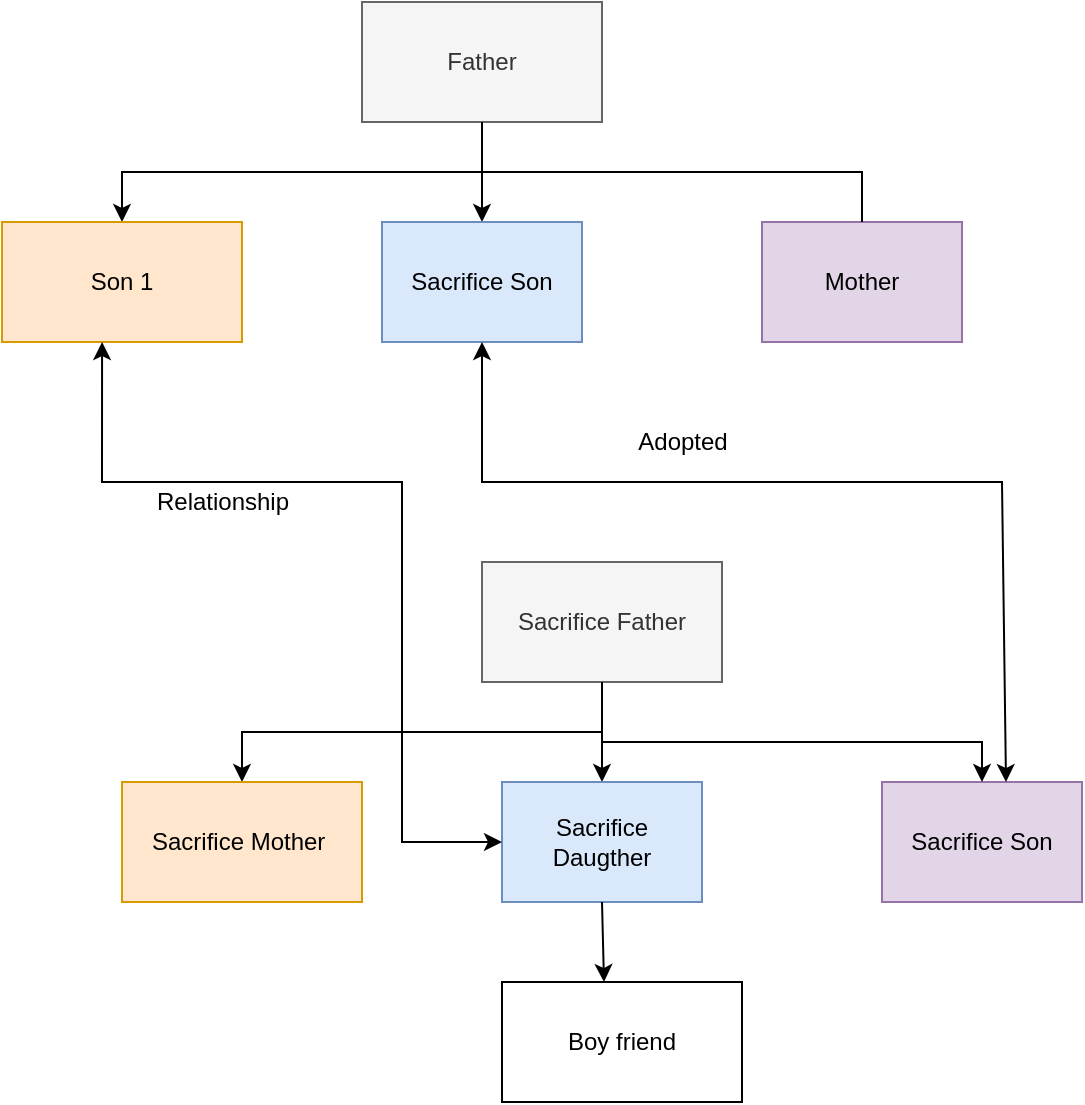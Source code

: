 <mxfile version="20.0.3" type="github" pages="2">
  <diagram id="870bee5f-fca8-f7f1-4fa7-7f8322daee49" name="Simple tree">
    <mxGraphModel dx="868" dy="488" grid="1" gridSize="10" guides="1" tooltips="1" connect="1" arrows="1" fold="1" page="1" pageScale="1" pageWidth="850" pageHeight="1100" math="0" shadow="0">
      <root>
        <mxCell id="0" />
        <mxCell id="1" parent="0" />
        <mxCell id="6b2df6da06c5d395-3" value="" style="edgeStyle=orthogonalEdgeStyle;rounded=0;html=1;jettySize=auto;orthogonalLoop=1;exitX=0.5;exitY=1;" parent="1" source="6b2df6da06c5d395-1" target="6b2df6da06c5d395-2" edge="1">
          <mxGeometry relative="1" as="geometry" />
        </mxCell>
        <mxCell id="6b2df6da06c5d395-41" style="edgeStyle=orthogonalEdgeStyle;rounded=0;html=1;endArrow=classic;endFill=1;jettySize=auto;orthogonalLoop=1;strokeColor=#000000;fontColor=#006633;" parent="1" source="6b2df6da06c5d395-1" target="6b2df6da06c5d395-40" edge="1">
          <mxGeometry relative="1" as="geometry" />
        </mxCell>
        <UserObject label="Father" treeRoot="1" id="6b2df6da06c5d395-1">
          <mxCell style="whiteSpace=wrap;html=1;align=center;treeFolding=1;container=1;recursiveResize=0;fillColor=#f5f5f5;strokeColor=#666666;fontColor=#333333;" parent="1" vertex="1">
            <mxGeometry x="360" y="40" width="120" height="60" as="geometry" />
          </mxCell>
        </UserObject>
        <UserObject label="Son 1" treeRoot="1" id="6b2df6da06c5d395-2">
          <mxCell style="whiteSpace=wrap;html=1;align=center;treeFolding=1;container=1;recursiveResize=0;fillColor=#ffe6cc;strokeColor=#d79b00;" parent="1" vertex="1">
            <mxGeometry x="180" y="150" width="120" height="60" as="geometry" />
          </mxCell>
        </UserObject>
        <mxCell id="6b2df6da06c5d395-19" value="Mother" style="whiteSpace=wrap;html=1;align=center;verticalAlign=middle;container=1;recursiveResize=0;treeFolding=1;fillColor=#e1d5e7;strokeColor=#9673a6;flipV=1;" parent="1" vertex="1">
          <mxGeometry x="560" y="150" width="100" height="60" as="geometry" />
        </mxCell>
        <mxCell id="6b2df6da06c5d395-20" value="" style="edgeStyle=elbowEdgeStyle;elbow=vertical;startArrow=none;endArrow=none;rounded=0;exitX=0.5;exitY=1;" parent="1" source="6b2df6da06c5d395-1" target="6b2df6da06c5d395-19" edge="1">
          <mxGeometry relative="1" as="geometry">
            <mxPoint x="190" y="100" as="sourcePoint" />
          </mxGeometry>
        </mxCell>
        <mxCell id="6b2df6da06c5d395-40" value="Sacrifice Son" style="whiteSpace=wrap;html=1;align=center;verticalAlign=middle;container=1;recursiveResize=0;treeFolding=1;fillColor=#dae8fc;strokeColor=#6c8ebf;" parent="1" vertex="1">
          <mxGeometry x="370" y="150" width="100" height="60" as="geometry" />
        </mxCell>
        <mxCell id="2aVQdKcsX4YJ5Md-uBww-1" value="" style="edgeStyle=orthogonalEdgeStyle;rounded=0;html=1;jettySize=auto;orthogonalLoop=1;exitX=0.5;exitY=1;" parent="1" source="2aVQdKcsX4YJ5Md-uBww-3" target="2aVQdKcsX4YJ5Md-uBww-4" edge="1">
          <mxGeometry relative="1" as="geometry" />
        </mxCell>
        <mxCell id="2aVQdKcsX4YJ5Md-uBww-2" style="edgeStyle=orthogonalEdgeStyle;rounded=0;html=1;endArrow=classic;endFill=1;jettySize=auto;orthogonalLoop=1;strokeColor=#000000;fontColor=#006633;" parent="1" source="2aVQdKcsX4YJ5Md-uBww-3" target="2aVQdKcsX4YJ5Md-uBww-7" edge="1">
          <mxGeometry relative="1" as="geometry" />
        </mxCell>
        <UserObject label="Sacrifice Father" treeRoot="1" id="2aVQdKcsX4YJ5Md-uBww-3">
          <mxCell style="whiteSpace=wrap;html=1;align=center;treeFolding=1;container=1;recursiveResize=0;fillColor=#f5f5f5;strokeColor=#666666;fontColor=#333333;" parent="1" vertex="1">
            <mxGeometry x="420" y="320" width="120" height="60" as="geometry" />
          </mxCell>
        </UserObject>
        <UserObject label="Sacrifice Mother&amp;nbsp;" treeRoot="1" id="2aVQdKcsX4YJ5Md-uBww-4">
          <mxCell style="whiteSpace=wrap;html=1;align=center;treeFolding=1;container=1;recursiveResize=0;fillColor=#ffe6cc;strokeColor=#d79b00;" parent="1" vertex="1">
            <mxGeometry x="240" y="430" width="120" height="60" as="geometry" />
          </mxCell>
        </UserObject>
        <mxCell id="2aVQdKcsX4YJ5Md-uBww-5" value="Sacrifice Son" style="whiteSpace=wrap;html=1;align=center;verticalAlign=middle;container=1;recursiveResize=0;treeFolding=1;fillColor=#e1d5e7;strokeColor=#9673a6;flipV=1;" parent="1" vertex="1">
          <mxGeometry x="620" y="430" width="100" height="60" as="geometry" />
        </mxCell>
        <mxCell id="2aVQdKcsX4YJ5Md-uBww-7" value="Sacrifice Daugther" style="whiteSpace=wrap;html=1;align=center;verticalAlign=middle;container=1;recursiveResize=0;treeFolding=1;fillColor=#dae8fc;strokeColor=#6c8ebf;" parent="1" vertex="1">
          <mxGeometry x="430" y="430" width="100" height="60" as="geometry" />
        </mxCell>
        <mxCell id="2aVQdKcsX4YJ5Md-uBww-8" value="" style="endArrow=classic;html=1;rounded=0;exitX=0.5;exitY=1;exitDx=0;exitDy=0;entryX=0.5;entryY=0;entryDx=0;entryDy=0;" parent="1" source="2aVQdKcsX4YJ5Md-uBww-3" target="2aVQdKcsX4YJ5Md-uBww-5" edge="1">
          <mxGeometry width="50" height="50" relative="1" as="geometry">
            <mxPoint x="670" y="340" as="sourcePoint" />
            <mxPoint x="720" y="290" as="targetPoint" />
            <Array as="points">
              <mxPoint x="480" y="410" />
              <mxPoint x="670" y="410" />
            </Array>
          </mxGeometry>
        </mxCell>
        <mxCell id="2aVQdKcsX4YJ5Md-uBww-10" value="" style="endArrow=classic;startArrow=classic;html=1;rounded=0;entryX=0.5;entryY=1;entryDx=0;entryDy=0;exitX=0.62;exitY=1;exitDx=0;exitDy=0;exitPerimeter=0;" parent="1" source="2aVQdKcsX4YJ5Md-uBww-5" target="6b2df6da06c5d395-40" edge="1">
          <mxGeometry width="50" height="50" relative="1" as="geometry">
            <mxPoint x="630" y="320" as="sourcePoint" />
            <mxPoint x="680" y="270" as="targetPoint" />
            <Array as="points">
              <mxPoint x="680" y="280" />
              <mxPoint x="420" y="280" />
            </Array>
          </mxGeometry>
        </mxCell>
        <mxCell id="2aVQdKcsX4YJ5Md-uBww-11" value="" style="endArrow=classic;startArrow=classic;html=1;rounded=0;exitX=0.417;exitY=1;exitDx=0;exitDy=0;exitPerimeter=0;entryX=0;entryY=0.5;entryDx=0;entryDy=0;" parent="1" source="6b2df6da06c5d395-2" target="2aVQdKcsX4YJ5Md-uBww-7" edge="1">
          <mxGeometry width="50" height="50" relative="1" as="geometry">
            <mxPoint x="300" y="360" as="sourcePoint" />
            <mxPoint x="350" y="310" as="targetPoint" />
            <Array as="points">
              <mxPoint x="230" y="280" />
              <mxPoint x="380" y="280" />
              <mxPoint x="380" y="460" />
            </Array>
          </mxGeometry>
        </mxCell>
        <mxCell id="2aVQdKcsX4YJ5Md-uBww-12" value="Boy friend" style="rounded=0;whiteSpace=wrap;html=1;" parent="1" vertex="1">
          <mxGeometry x="430" y="530" width="120" height="60" as="geometry" />
        </mxCell>
        <mxCell id="2aVQdKcsX4YJ5Md-uBww-13" value="" style="endArrow=classic;html=1;rounded=0;exitX=0.5;exitY=1;exitDx=0;exitDy=0;entryX=0.425;entryY=0;entryDx=0;entryDy=0;entryPerimeter=0;" parent="1" source="2aVQdKcsX4YJ5Md-uBww-7" target="2aVQdKcsX4YJ5Md-uBww-12" edge="1">
          <mxGeometry width="50" height="50" relative="1" as="geometry">
            <mxPoint x="310" y="610" as="sourcePoint" />
            <mxPoint x="360" y="560" as="targetPoint" />
          </mxGeometry>
        </mxCell>
        <mxCell id="2aVQdKcsX4YJ5Md-uBww-14" value="Relationship" style="text;html=1;align=center;verticalAlign=middle;resizable=0;points=[];autosize=1;strokeColor=none;fillColor=none;" parent="1" vertex="1">
          <mxGeometry x="245" y="275" width="90" height="30" as="geometry" />
        </mxCell>
        <mxCell id="dyM5a9dF4ckRkaVxoWVo-1" value="Adopted" style="text;html=1;align=center;verticalAlign=middle;resizable=0;points=[];autosize=1;strokeColor=none;fillColor=none;" vertex="1" parent="1">
          <mxGeometry x="485" y="245" width="70" height="30" as="geometry" />
        </mxCell>
      </root>
    </mxGraphModel>
  </diagram>
  <diagram id="dcabae05-c285-3549-ee70-138081cf8d64" name="Mind map">
    <mxGraphModel pageWidth="850" pageHeight="1100" fold="1" pageScale="1" math="0" shadow="0">
      <root>
        <mxCell id="0" />
        <mxCell id="1" parent="0" />
        <mxCell id="6b2df6da06c5d395-1" value="Marketing" style="ellipse;whiteSpace=wrap;html=1;align=center;container=1;recursiveResize=0;treeFolding=1;fillColor=#f5f5f5;strokeColor=#666666;fontColor=#333333;" vertex="1" parent="1">
          <mxGeometry x="325" y="132" width="100" height="40" as="geometry" />
        </mxCell>
        <mxCell id="6b2df6da06c5d395-4" value="Content" style="whiteSpace=wrap;html=1;rounded=1;arcSize=50;align=center;verticalAlign=middle;container=1;recursiveResize=0;strokeWidth=1;autosize=1;spacing=4;treeFolding=1;fillColor=#dae8fc;strokeColor=#6c8ebf;fontColor=#000066;" vertex="1" parent="1">
          <mxGeometry x="455" y="67" width="80" height="30" as="geometry" />
        </mxCell>
        <mxCell id="6b2df6da06c5d395-5" value="" style="edgeStyle=entityRelationEdgeStyle;startArrow=none;endArrow=none;segment=10;curved=1;" edge="1" source="6b2df6da06c5d395-1" target="6b2df6da06c5d395-4" parent="1">
          <mxGeometry relative="1" as="geometry">
            <mxPoint x="-199.5" y="-30.5" as="sourcePoint" />
          </mxGeometry>
        </mxCell>
        <mxCell id="6b2df6da06c5d395-6" value="Social media" style="whiteSpace=wrap;html=1;shape=partialRectangle;top=0;left=0;bottom=1;right=0;points=[[0,1],[1,1]];strokeColor=#000066;fillColor=none;align=center;verticalAlign=bottom;routingCenterY=0.5;snapToPoint=1;container=1;recursiveResize=0;autosize=1;treeFolding=1;fontColor=#000066;direction=east;portConstraint=none;portConstraintRotation=0;" vertex="1" parent="1">
          <mxGeometry x="580" y="20" width="100" height="20" as="geometry" />
        </mxCell>
        <mxCell id="6b2df6da06c5d395-7" value="" style="edgeStyle=entityRelationEdgeStyle;startArrow=none;endArrow=none;segment=10;curved=1;strokeColor=#000066;fontColor=#000066;anchorPointDirection=1;sourcePortConstraint=east;" edge="1" source="6b2df6da06c5d395-4" target="6b2df6da06c5d395-6" parent="1">
          <mxGeometry relative="1" as="geometry">
            <mxPoint x="-110" y="-129" as="sourcePoint" />
          </mxGeometry>
        </mxCell>
        <mxCell id="6b2df6da06c5d395-14" value="Blog posts" style="whiteSpace=wrap;html=1;shape=partialRectangle;top=0;left=0;bottom=1;right=0;points=[[0,1],[1,1]];strokeColor=#000066;fillColor=none;align=center;verticalAlign=bottom;routingCenterY=0.5;snapToPoint=1;container=1;recursiveResize=0;autosize=1;treeFolding=1;fontColor=#000066;" vertex="1" parent="1">
          <mxGeometry x="580" y="57" width="90" height="20" as="geometry" />
        </mxCell>
        <mxCell id="6b2df6da06c5d395-15" value="" style="edgeStyle=entityRelationEdgeStyle;startArrow=none;endArrow=none;segment=10;curved=1;strokeColor=#000066;fontColor=#000066;" edge="1" source="6b2df6da06c5d395-4" target="6b2df6da06c5d395-14" parent="1">
          <mxGeometry relative="1" as="geometry">
            <mxPoint x="-80" y="-89" as="sourcePoint" />
          </mxGeometry>
        </mxCell>
        <mxCell id="6b2df6da06c5d395-16" value="Guest posts" style="whiteSpace=wrap;html=1;shape=partialRectangle;top=0;left=0;bottom=1;right=0;points=[[0,1],[1,1]];strokeColor=#000066;fillColor=none;align=center;verticalAlign=bottom;routingCenterY=0.5;snapToPoint=1;container=1;recursiveResize=0;autosize=1;treeFolding=1;fontColor=#000066;" vertex="1" parent="1">
          <mxGeometry x="580" y="92" width="100" height="20" as="geometry" />
        </mxCell>
        <mxCell id="6b2df6da06c5d395-17" value="" style="edgeStyle=entityRelationEdgeStyle;startArrow=none;endArrow=none;segment=10;curved=1;strokeColor=#000066;fontColor=#000066;" edge="1" source="6b2df6da06c5d395-4" target="6b2df6da06c5d395-16" parent="1">
          <mxGeometry relative="1" as="geometry">
            <mxPoint x="-400" y="31" as="sourcePoint" />
          </mxGeometry>
        </mxCell>
        <mxCell id="6b2df6da06c5d395-18" value="Magazine articles" style="whiteSpace=wrap;html=1;shape=partialRectangle;top=0;left=0;bottom=1;right=0;points=[[0,1],[1,1]];strokeColor=#000066;fillColor=none;align=center;verticalAlign=bottom;routingCenterY=0.5;snapToPoint=1;container=1;recursiveResize=0;autosize=1;treeFolding=1;fontColor=#000066;" vertex="1" parent="1">
          <mxGeometry x="580" y="127" width="130" height="20" as="geometry" />
        </mxCell>
        <mxCell id="6b2df6da06c5d395-19" value="" style="edgeStyle=entityRelationEdgeStyle;startArrow=none;endArrow=none;segment=10;curved=1;strokeColor=#000066;fontColor=#000066;" edge="1" source="6b2df6da06c5d395-4" target="6b2df6da06c5d395-18" parent="1">
          <mxGeometry relative="1" as="geometry">
            <mxPoint x="-130" y="1" as="sourcePoint" />
          </mxGeometry>
        </mxCell>
        <mxCell id="6b2df6da06c5d395-22" value="Events" style="whiteSpace=wrap;html=1;rounded=1;arcSize=50;align=center;verticalAlign=middle;container=1;recursiveResize=0;strokeWidth=1;autosize=1;spacing=4;treeFolding=1;fillColor=#ffe6cc;strokeColor=#D79B00;fontColor=#D79B00;" vertex="1" parent="1">
          <mxGeometry x="215" y="112" width="80" height="30" as="geometry" />
        </mxCell>
        <mxCell id="6b2df6da06c5d395-23" value="" style="edgeStyle=entityRelationEdgeStyle;startArrow=none;endArrow=none;segment=10;curved=1;" edge="1" source="6b2df6da06c5d395-1" target="6b2df6da06c5d395-22" parent="1">
          <mxGeometry relative="1" as="geometry">
            <mxPoint x="-369.5" y="89.5" as="sourcePoint" />
          </mxGeometry>
        </mxCell>
        <mxCell id="6b2df6da06c5d395-24" value="Trade fairs" style="whiteSpace=wrap;html=1;shape=partialRectangle;top=0;left=0;bottom=1;right=0;points=[[0,1],[1,1]];strokeColor=#D79B00;fillColor=none;align=center;verticalAlign=bottom;routingCenterY=0.5;snapToPoint=1;container=1;recursiveResize=0;autosize=1;treeFolding=1;fontColor=#D79B00;" vertex="1" parent="1">
          <mxGeometry x="70" y="82" width="90" height="20" as="geometry" />
        </mxCell>
        <mxCell id="6b2df6da06c5d395-25" value="" style="edgeStyle=entityRelationEdgeStyle;startArrow=none;endArrow=none;segment=10;curved=1;strokeColor=#D79B00;fontColor=#D79B00;" edge="1" source="6b2df6da06c5d395-22" target="6b2df6da06c5d395-24" parent="1">
          <mxGeometry relative="1" as="geometry">
            <mxPoint x="-354.5" y="34.5" as="sourcePoint" />
          </mxGeometry>
        </mxCell>
        <mxCell id="6b2df6da06c5d395-26" value="Presentations" style="whiteSpace=wrap;html=1;shape=partialRectangle;top=0;left=0;bottom=1;right=0;points=[[0,1],[1,1]];strokeColor=#D79B00;fillColor=none;align=center;verticalAlign=bottom;routingCenterY=0.5;snapToPoint=1;container=1;recursiveResize=0;autosize=1;treeFolding=1;fontColor=#D79B00;" vertex="1" parent="1">
          <mxGeometry x="50" y="122" width="110" height="20" as="geometry" />
        </mxCell>
        <mxCell id="6b2df6da06c5d395-27" value="" style="edgeStyle=entityRelationEdgeStyle;startArrow=none;endArrow=none;segment=10;curved=1;strokeColor=#D79B00;fontColor=#D79B00;" edge="1" source="6b2df6da06c5d395-22" target="6b2df6da06c5d395-26" parent="1">
          <mxGeometry relative="1" as="geometry">
            <mxPoint x="-354.5" y="74.5" as="sourcePoint" />
          </mxGeometry>
        </mxCell>
        <mxCell id="6b2df6da06c5d395-28" value="Conferences" style="whiteSpace=wrap;html=1;shape=partialRectangle;top=0;left=0;bottom=1;right=0;points=[[0,1],[1,1]];strokeColor=#D79B00;fillColor=none;align=center;verticalAlign=bottom;routingCenterY=0.5;snapToPoint=1;container=1;recursiveResize=0;autosize=1;treeFolding=1;fontColor=#D79B00;" vertex="1" parent="1">
          <mxGeometry x="60" y="157" width="100" height="30" as="geometry" />
        </mxCell>
        <mxCell id="6b2df6da06c5d395-29" value="" style="edgeStyle=entityRelationEdgeStyle;startArrow=none;endArrow=none;segment=10;curved=1;strokeColor=#D79B00;fontColor=#D79B00;" edge="1" source="6b2df6da06c5d395-22" target="6b2df6da06c5d395-28" parent="1">
          <mxGeometry relative="1" as="geometry">
            <mxPoint x="-354.5" y="114.5" as="sourcePoint" />
          </mxGeometry>
        </mxCell>
        <mxCell id="6b2df6da06c5d395-30" value="Videos" style="whiteSpace=wrap;html=1;shape=partialRectangle;top=0;left=0;bottom=1;right=0;points=[[0,1],[1,1]];strokeColor=#000066;fillColor=none;align=center;verticalAlign=bottom;routingCenterY=0.5;snapToPoint=1;container=1;recursiveResize=0;autosize=1;treeFolding=1;fontColor=#000066;" vertex="1" parent="1">
          <mxGeometry x="580" y="162" width="70" height="20" as="geometry" />
        </mxCell>
        <mxCell id="6b2df6da06c5d395-31" value="" style="edgeStyle=entityRelationEdgeStyle;startArrow=none;endArrow=none;segment=10;curved=1;strokeColor=#000066;fontColor=#000066;" edge="1" source="6b2df6da06c5d395-4" target="6b2df6da06c5d395-30" parent="1">
          <mxGeometry relative="1" as="geometry">
            <mxPoint x="-150" y="61" as="sourcePoint" />
          </mxGeometry>
        </mxCell>
        <mxCell id="6b2df6da06c5d395-2" value="Products" style="whiteSpace=wrap;html=1;rounded=1;arcSize=50;align=center;verticalAlign=middle;container=1;recursiveResize=0;strokeWidth=1;autosize=1;spacing=4;treeFolding=1;fillColor=#d5e8d4;strokeColor=#82b366;fontColor=#006633;" vertex="1" parent="1">
          <mxGeometry x="455" y="225" width="90" height="30" as="geometry" />
        </mxCell>
        <mxCell id="6b2df6da06c5d395-3" value="" style="edgeStyle=entityRelationEdgeStyle;startArrow=none;endArrow=none;segment=10;curved=1;strokeColor=#000000;fontColor=#006633;" edge="1" source="6b2df6da06c5d395-1" target="6b2df6da06c5d395-2" parent="1">
          <mxGeometry relative="1" as="geometry">
            <mxPoint x="-109.5" y="-128.5" as="sourcePoint" />
          </mxGeometry>
        </mxCell>
        <mxCell id="6b2df6da06c5d395-8" value="Packaging" style="whiteSpace=wrap;html=1;shape=partialRectangle;top=0;left=0;bottom=1;right=0;points=[[0,1],[1,1]];strokeColor=#82b366;fillColor=none;align=center;verticalAlign=bottom;routingCenterY=0.5;snapToPoint=1;container=1;recursiveResize=0;autosize=1;treeFolding=1;fontColor=#006633;" vertex="1" parent="1">
          <mxGeometry x="580" y="270" width="90" height="20" as="geometry" />
        </mxCell>
        <mxCell id="6b2df6da06c5d395-9" value="" style="edgeStyle=entityRelationEdgeStyle;startArrow=none;endArrow=none;segment=10;curved=1;strokeColor=#82b366;fontColor=#006633;fillColor=#d5e8d4;" edge="1" source="6b2df6da06c5d395-2" target="6b2df6da06c5d395-8" parent="1">
          <mxGeometry relative="1" as="geometry">
            <mxPoint x="-535" y="-156" as="sourcePoint" />
          </mxGeometry>
        </mxCell>
        <mxCell id="6b2df6da06c5d395-10" value="Retail presentation" style="whiteSpace=wrap;html=1;shape=partialRectangle;top=0;left=0;bottom=1;right=0;points=[[0,1],[1,1]];strokeColor=#82b366;fillColor=none;align=center;verticalAlign=bottom;routingCenterY=0.5;snapToPoint=1;container=1;recursiveResize=0;autosize=1;treeFolding=1;fontColor=#006633;direction=east;portConstraint=none;" vertex="1" parent="1">
          <mxGeometry x="580" y="235" width="130" height="20" as="geometry" />
        </mxCell>
        <mxCell id="6b2df6da06c5d395-11" value="" style="edgeStyle=entityRelationEdgeStyle;startArrow=none;endArrow=none;segment=10;curved=1;strokeColor=#82b366;fontColor=#006633;fillColor=#d5e8d4;" edge="1" source="6b2df6da06c5d395-2" target="6b2df6da06c5d395-10" parent="1">
          <mxGeometry relative="1" as="geometry">
            <mxPoint x="-710" y="59" as="sourcePoint" />
          </mxGeometry>
        </mxCell>
      </root>
    </mxGraphModel>
  </diagram>
</mxfile>
